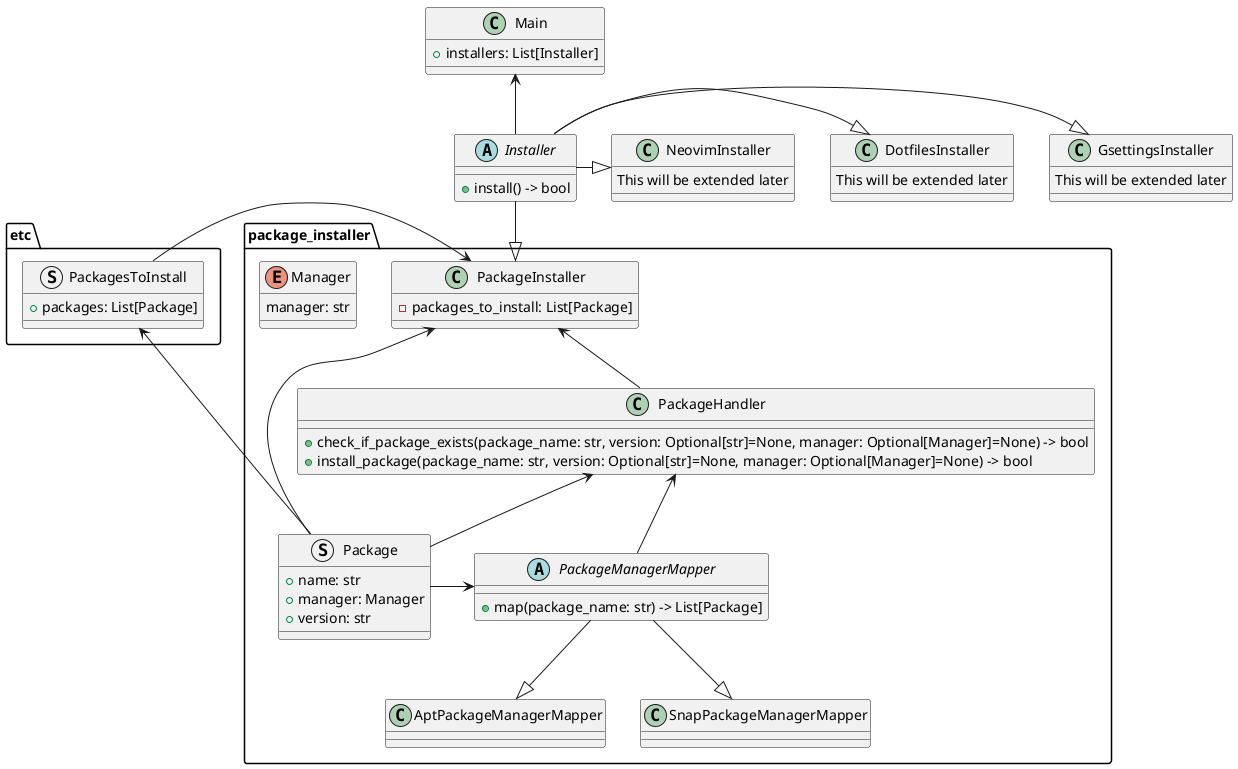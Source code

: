 @startuml dotfiles design

package package_installer {

    struct Package {
        + name: str
        + manager: Manager
        + version: str
    }
    enum Manager {
        manager: str
    }

    abstract PackageManagerMapper {
        + map(package_name: str) -> List[Package]
    }
    class AptPackageManagerMapper
    class SnapPackageManagerMapper

    class PackageHandler {
        + check_if_package_exists(package_name: str, version: Optional[str]=None, manager: Optional[Manager]=None) -> bool
        + install_package(package_name: str, version: Optional[str]=None, manager: Optional[Manager]=None) -> bool
    }
    class PackageInstaller {
        - packages_to_install: List[Package]
    }
}

class Main {
    + installers: List[Installer]
}

abstract Installer {
    + install() -> bool
}

class DotfilesInstaller {
    This will be extended later
}
class GsettingsInstaller {
    This will be extended later
}
class NeovimInstaller {
    This will be extended later
}

package etc {
    struct PackagesToInstall {
        + packages: List[Package]
    }
}

Main <-- Installer
Installer --|> PackageInstaller
Installer -|> DotfilesInstaller
Installer -|> NeovimInstaller
Installer -|> GsettingsInstaller
PackageManagerMapper --|> AptPackageManagerMapper
PackageManagerMapper --|> SnapPackageManagerMapper
PackageHandler <-- PackageManagerMapper
PackageInstaller <-- PackageHandler
PackageInstaller <- PackagesToInstall

PackageHandler <- Package
PackageManagerMapper <- Package

PackageInstaller <-- Package
PackagesToInstall <- Package
@enduml